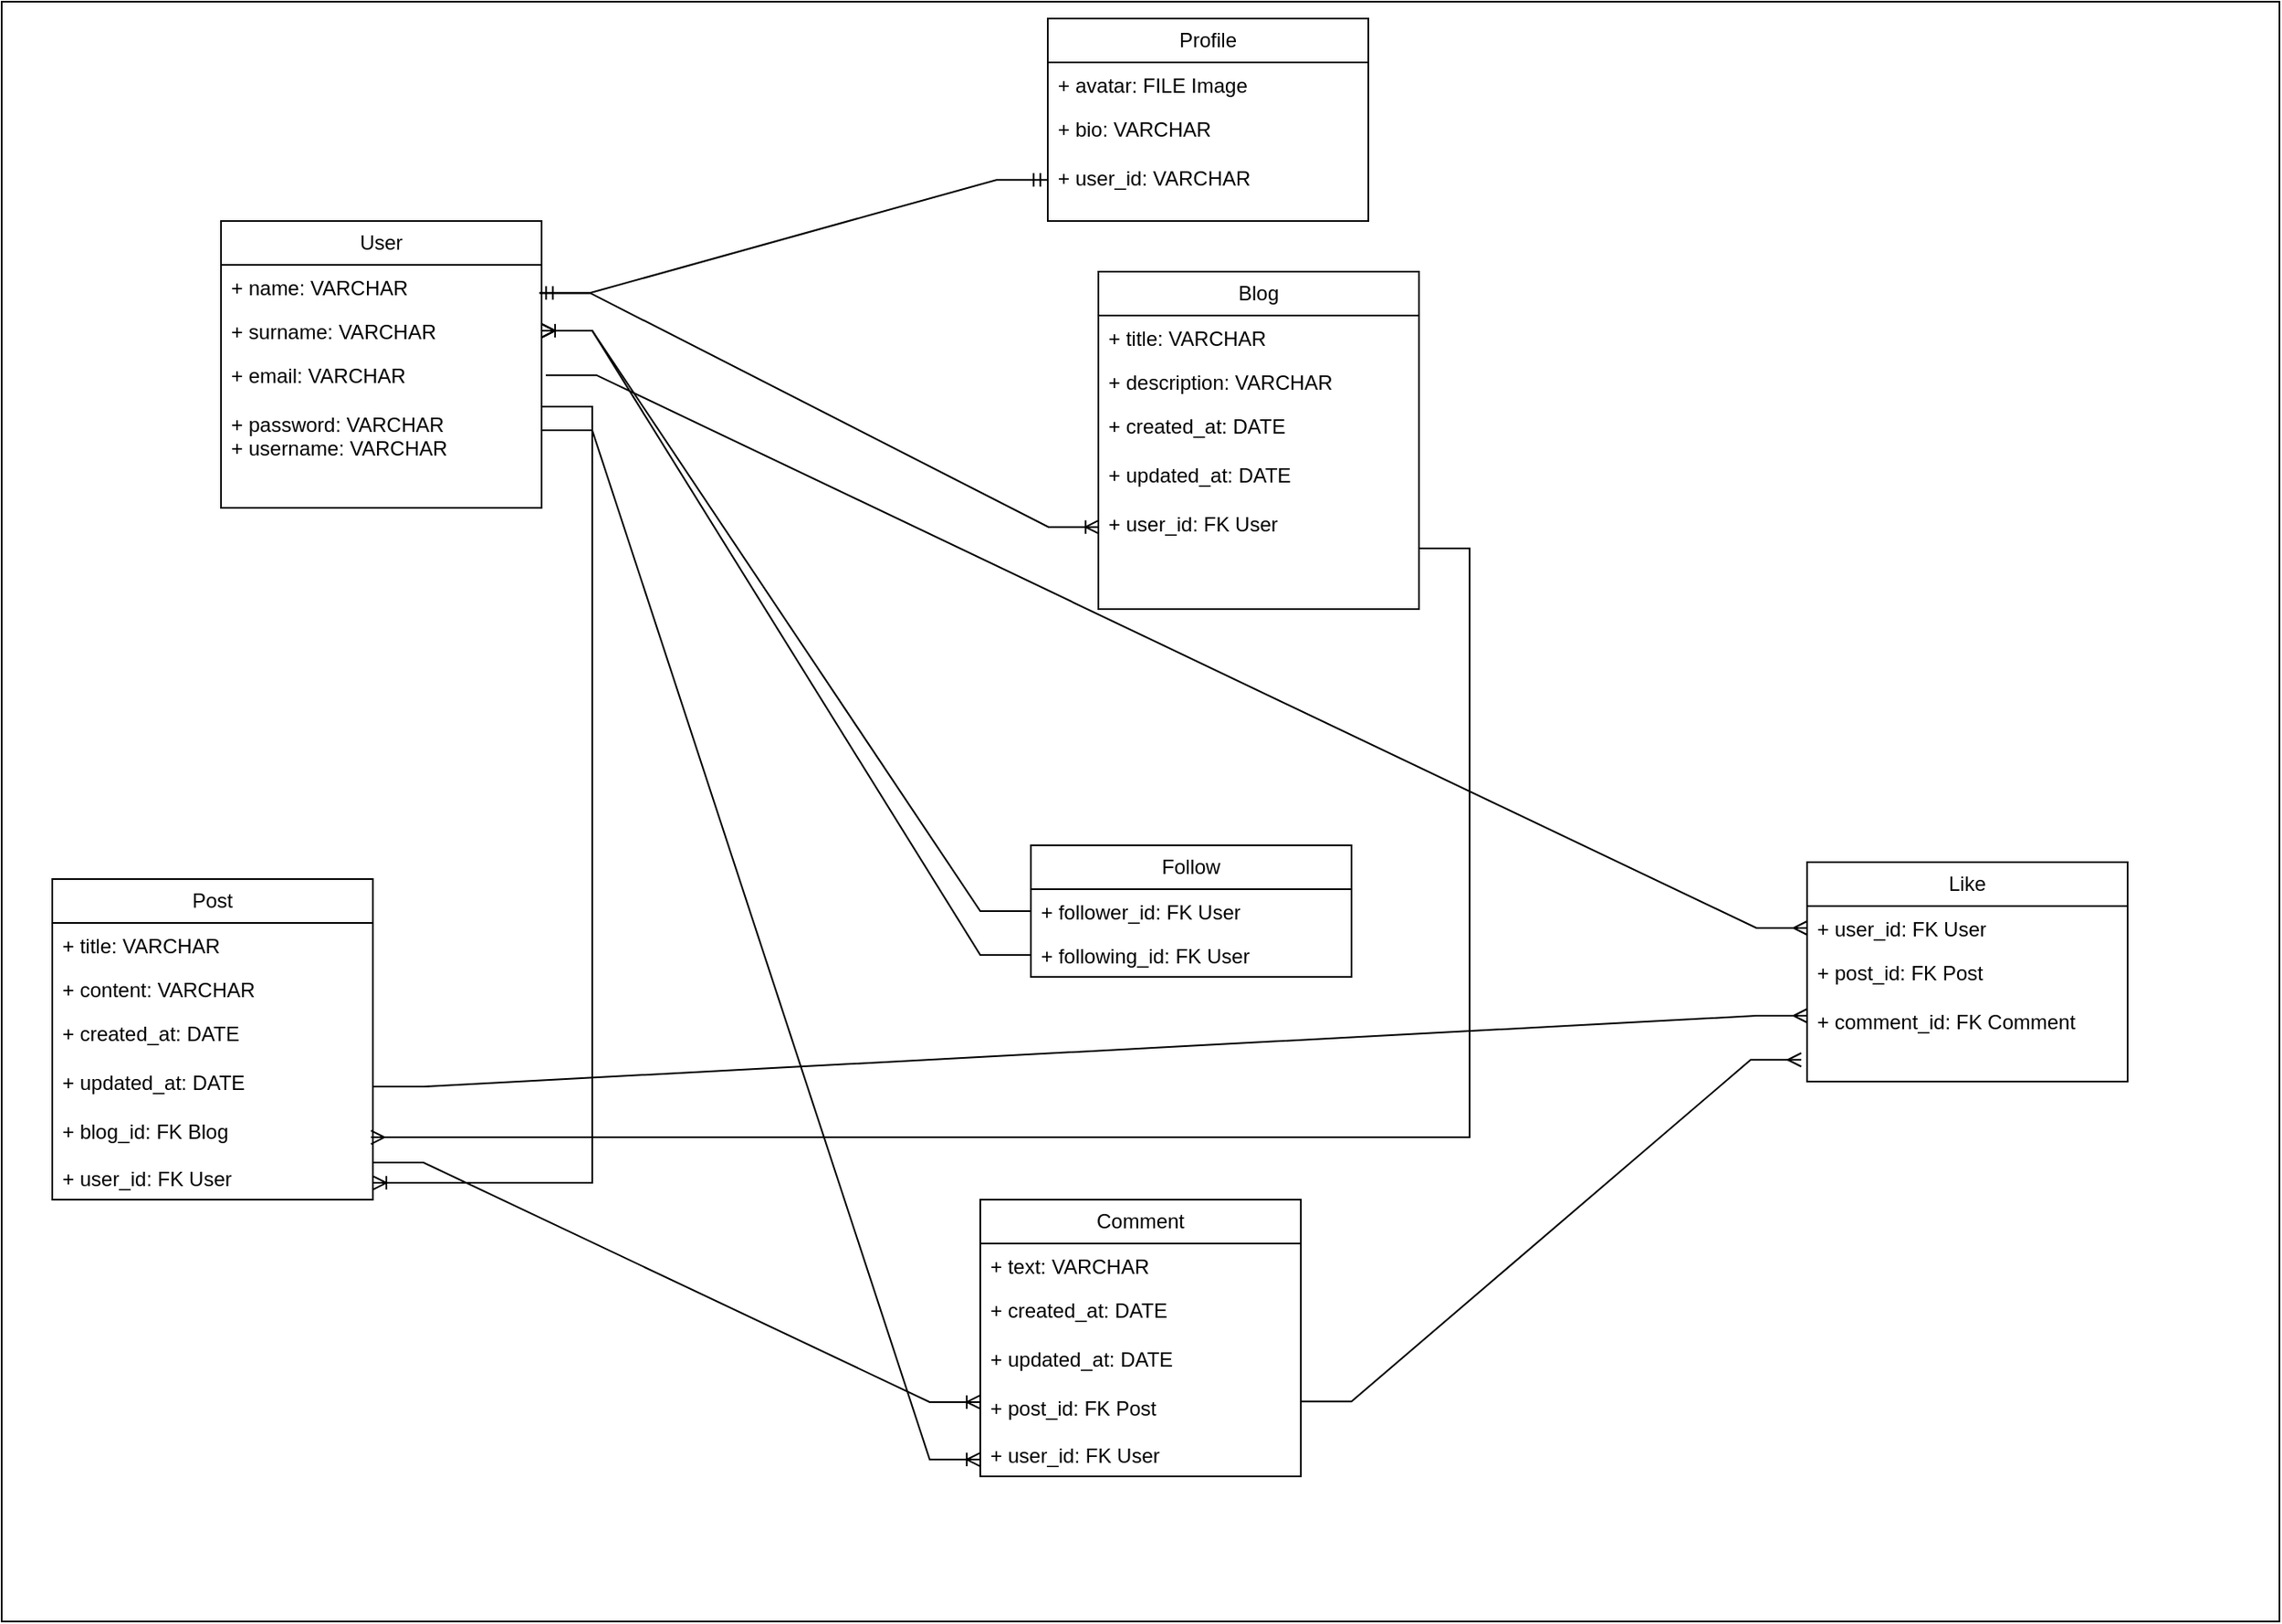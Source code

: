 <mxfile version="21.0.6" type="device"><diagram name="Page-1" id="BgEcfyIWZjNCAuoMSbur"><mxGraphModel dx="1687" dy="1068" grid="1" gridSize="10" guides="1" tooltips="1" connect="1" arrows="1" fold="1" page="1" pageScale="1" pageWidth="3300" pageHeight="4681" math="0" shadow="0"><root><mxCell id="0"/><mxCell id="1" parent="0"/><mxCell id="2A_7N4VbwpAMeUw7-L1_-46" value="" style="rounded=0;whiteSpace=wrap;html=1;" vertex="1" parent="1"><mxGeometry x="100" y="20" width="1350" height="960" as="geometry"/></mxCell><mxCell id="2A_7N4VbwpAMeUw7-L1_-1" value="User" style="swimlane;fontStyle=0;childLayout=stackLayout;horizontal=1;startSize=26;fillColor=none;horizontalStack=0;resizeParent=1;resizeParentMax=0;resizeLast=0;collapsible=1;marginBottom=0;whiteSpace=wrap;html=1;" vertex="1" parent="1"><mxGeometry x="230" y="150" width="190" height="170" as="geometry"/></mxCell><mxCell id="2A_7N4VbwpAMeUw7-L1_-2" value="+ name: VARCHAR" style="text;strokeColor=none;fillColor=none;align=left;verticalAlign=top;spacingLeft=4;spacingRight=4;overflow=hidden;rotatable=0;points=[[0,0.5],[1,0.5]];portConstraint=eastwest;whiteSpace=wrap;html=1;" vertex="1" parent="2A_7N4VbwpAMeUw7-L1_-1"><mxGeometry y="26" width="190" height="26" as="geometry"/></mxCell><mxCell id="2A_7N4VbwpAMeUw7-L1_-3" value="+ surname: VARCHAR" style="text;strokeColor=none;fillColor=none;align=left;verticalAlign=top;spacingLeft=4;spacingRight=4;overflow=hidden;rotatable=0;points=[[0,0.5],[1,0.5]];portConstraint=eastwest;whiteSpace=wrap;html=1;" vertex="1" parent="2A_7N4VbwpAMeUw7-L1_-1"><mxGeometry y="52" width="190" height="26" as="geometry"/></mxCell><mxCell id="2A_7N4VbwpAMeUw7-L1_-4" value="+ email: VARCHAR&lt;br&gt;&lt;br&gt;+ password: VARCHAR&lt;br&gt;+ username: VARCHAR" style="text;strokeColor=none;fillColor=none;align=left;verticalAlign=top;spacingLeft=4;spacingRight=4;overflow=hidden;rotatable=0;points=[[0,0.5],[1,0.5]];portConstraint=eastwest;whiteSpace=wrap;html=1;" vertex="1" parent="2A_7N4VbwpAMeUw7-L1_-1"><mxGeometry y="78" width="190" height="92" as="geometry"/></mxCell><mxCell id="2A_7N4VbwpAMeUw7-L1_-5" value="Blog" style="swimlane;fontStyle=0;childLayout=stackLayout;horizontal=1;startSize=26;fillColor=none;horizontalStack=0;resizeParent=1;resizeParentMax=0;resizeLast=0;collapsible=1;marginBottom=0;whiteSpace=wrap;html=1;" vertex="1" parent="1"><mxGeometry x="750" y="180" width="190" height="200" as="geometry"/></mxCell><mxCell id="2A_7N4VbwpAMeUw7-L1_-6" value="+ title: VARCHAR" style="text;strokeColor=none;fillColor=none;align=left;verticalAlign=top;spacingLeft=4;spacingRight=4;overflow=hidden;rotatable=0;points=[[0,0.5],[1,0.5]];portConstraint=eastwest;whiteSpace=wrap;html=1;" vertex="1" parent="2A_7N4VbwpAMeUw7-L1_-5"><mxGeometry y="26" width="190" height="26" as="geometry"/></mxCell><mxCell id="2A_7N4VbwpAMeUw7-L1_-7" value="+ description: VARCHAR" style="text;strokeColor=none;fillColor=none;align=left;verticalAlign=top;spacingLeft=4;spacingRight=4;overflow=hidden;rotatable=0;points=[[0,0.5],[1,0.5]];portConstraint=eastwest;whiteSpace=wrap;html=1;" vertex="1" parent="2A_7N4VbwpAMeUw7-L1_-5"><mxGeometry y="52" width="190" height="26" as="geometry"/></mxCell><mxCell id="2A_7N4VbwpAMeUw7-L1_-8" value="+ created_at: DATE&lt;br&gt;&lt;br&gt;+ updated_at: DATE&lt;br&gt;&lt;br&gt;+ user_id: FK User" style="text;strokeColor=none;fillColor=none;align=left;verticalAlign=top;spacingLeft=4;spacingRight=4;overflow=hidden;rotatable=0;points=[[0,0.5],[1,0.5]];portConstraint=eastwest;whiteSpace=wrap;html=1;" vertex="1" parent="2A_7N4VbwpAMeUw7-L1_-5"><mxGeometry y="78" width="190" height="122" as="geometry"/></mxCell><mxCell id="2A_7N4VbwpAMeUw7-L1_-9" value="" style="edgeStyle=entityRelationEdgeStyle;fontSize=12;html=1;endArrow=ERoneToMany;rounded=0;exitX=0.994;exitY=0.643;exitDx=0;exitDy=0;exitPerimeter=0;entryX=0.002;entryY=0.601;entryDx=0;entryDy=0;entryPerimeter=0;" edge="1" parent="1" source="2A_7N4VbwpAMeUw7-L1_-2" target="2A_7N4VbwpAMeUw7-L1_-8"><mxGeometry width="100" height="100" relative="1" as="geometry"><mxPoint x="640" y="380" as="sourcePoint"/><mxPoint x="740" y="280" as="targetPoint"/></mxGeometry></mxCell><mxCell id="2A_7N4VbwpAMeUw7-L1_-10" value="Profile" style="swimlane;fontStyle=0;childLayout=stackLayout;horizontal=1;startSize=26;fillColor=none;horizontalStack=0;resizeParent=1;resizeParentMax=0;resizeLast=0;collapsible=1;marginBottom=0;whiteSpace=wrap;html=1;" vertex="1" parent="1"><mxGeometry x="720" y="30" width="190" height="120" as="geometry"/></mxCell><mxCell id="2A_7N4VbwpAMeUw7-L1_-11" value="+ avatar: FILE Image" style="text;strokeColor=none;fillColor=none;align=left;verticalAlign=top;spacingLeft=4;spacingRight=4;overflow=hidden;rotatable=0;points=[[0,0.5],[1,0.5]];portConstraint=eastwest;whiteSpace=wrap;html=1;" vertex="1" parent="2A_7N4VbwpAMeUw7-L1_-10"><mxGeometry y="26" width="190" height="26" as="geometry"/></mxCell><mxCell id="2A_7N4VbwpAMeUw7-L1_-12" value="+ bio: VARCHAR&lt;br&gt;&lt;br&gt;+ user_id: VARCHAR" style="text;strokeColor=none;fillColor=none;align=left;verticalAlign=top;spacingLeft=4;spacingRight=4;overflow=hidden;rotatable=0;points=[[0,0.5],[1,0.5]];portConstraint=eastwest;whiteSpace=wrap;html=1;" vertex="1" parent="2A_7N4VbwpAMeUw7-L1_-10"><mxGeometry y="52" width="190" height="68" as="geometry"/></mxCell><mxCell id="2A_7N4VbwpAMeUw7-L1_-14" value="" style="edgeStyle=entityRelationEdgeStyle;fontSize=12;html=1;endArrow=ERmandOne;startArrow=ERmandOne;rounded=0;entryX=-0.002;entryY=0.641;entryDx=0;entryDy=0;entryPerimeter=0;exitX=0.993;exitY=0.641;exitDx=0;exitDy=0;exitPerimeter=0;" edge="1" parent="1" source="2A_7N4VbwpAMeUw7-L1_-2" target="2A_7N4VbwpAMeUw7-L1_-12"><mxGeometry width="100" height="100" relative="1" as="geometry"><mxPoint x="550" y="250" as="sourcePoint"/><mxPoint x="730" y="190" as="targetPoint"/></mxGeometry></mxCell><mxCell id="2A_7N4VbwpAMeUw7-L1_-15" value="Follow" style="swimlane;fontStyle=0;childLayout=stackLayout;horizontal=1;startSize=26;fillColor=none;horizontalStack=0;resizeParent=1;resizeParentMax=0;resizeLast=0;collapsible=1;marginBottom=0;whiteSpace=wrap;html=1;" vertex="1" parent="1"><mxGeometry x="710" y="520" width="190" height="78" as="geometry"/></mxCell><mxCell id="2A_7N4VbwpAMeUw7-L1_-16" value="+ follower_id: FK User" style="text;strokeColor=none;fillColor=none;align=left;verticalAlign=top;spacingLeft=4;spacingRight=4;overflow=hidden;rotatable=0;points=[[0,0.5],[1,0.5]];portConstraint=eastwest;whiteSpace=wrap;html=1;" vertex="1" parent="2A_7N4VbwpAMeUw7-L1_-15"><mxGeometry y="26" width="190" height="26" as="geometry"/></mxCell><mxCell id="2A_7N4VbwpAMeUw7-L1_-17" value="+ following_id: FK User" style="text;strokeColor=none;fillColor=none;align=left;verticalAlign=top;spacingLeft=4;spacingRight=4;overflow=hidden;rotatable=0;points=[[0,0.5],[1,0.5]];portConstraint=eastwest;whiteSpace=wrap;html=1;" vertex="1" parent="2A_7N4VbwpAMeUw7-L1_-15"><mxGeometry y="52" width="190" height="26" as="geometry"/></mxCell><mxCell id="2A_7N4VbwpAMeUw7-L1_-20" value="" style="edgeStyle=entityRelationEdgeStyle;fontSize=12;html=1;endArrow=ERoneToMany;rounded=0;exitX=0;exitY=0.5;exitDx=0;exitDy=0;entryX=1;entryY=0.5;entryDx=0;entryDy=0;" edge="1" parent="1" source="2A_7N4VbwpAMeUw7-L1_-16" target="2A_7N4VbwpAMeUw7-L1_-3"><mxGeometry width="100" height="100" relative="1" as="geometry"><mxPoint x="610" y="600" as="sourcePoint"/><mxPoint x="610" y="450" as="targetPoint"/></mxGeometry></mxCell><mxCell id="2A_7N4VbwpAMeUw7-L1_-21" value="" style="edgeStyle=entityRelationEdgeStyle;fontSize=12;html=1;endArrow=ERoneToMany;rounded=0;exitX=0;exitY=0.5;exitDx=0;exitDy=0;entryX=1;entryY=0.5;entryDx=0;entryDy=0;" edge="1" parent="1" source="2A_7N4VbwpAMeUw7-L1_-17" target="2A_7N4VbwpAMeUw7-L1_-3"><mxGeometry width="100" height="100" relative="1" as="geometry"><mxPoint x="610" y="680" as="sourcePoint"/><mxPoint x="710" y="580" as="targetPoint"/></mxGeometry></mxCell><mxCell id="2A_7N4VbwpAMeUw7-L1_-22" value="Post" style="swimlane;fontStyle=0;childLayout=stackLayout;horizontal=1;startSize=26;fillColor=none;horizontalStack=0;resizeParent=1;resizeParentMax=0;resizeLast=0;collapsible=1;marginBottom=0;whiteSpace=wrap;html=1;" vertex="1" parent="1"><mxGeometry x="130" y="540" width="190" height="190" as="geometry"/></mxCell><mxCell id="2A_7N4VbwpAMeUw7-L1_-23" value="+ title: VARCHAR" style="text;strokeColor=none;fillColor=none;align=left;verticalAlign=top;spacingLeft=4;spacingRight=4;overflow=hidden;rotatable=0;points=[[0,0.5],[1,0.5]];portConstraint=eastwest;whiteSpace=wrap;html=1;" vertex="1" parent="2A_7N4VbwpAMeUw7-L1_-22"><mxGeometry y="26" width="190" height="26" as="geometry"/></mxCell><mxCell id="2A_7N4VbwpAMeUw7-L1_-24" value="+ content: VARCHAR" style="text;strokeColor=none;fillColor=none;align=left;verticalAlign=top;spacingLeft=4;spacingRight=4;overflow=hidden;rotatable=0;points=[[0,0.5],[1,0.5]];portConstraint=eastwest;whiteSpace=wrap;html=1;" vertex="1" parent="2A_7N4VbwpAMeUw7-L1_-22"><mxGeometry y="52" width="190" height="26" as="geometry"/></mxCell><mxCell id="2A_7N4VbwpAMeUw7-L1_-25" value="+ created_at: DATE&lt;br&gt;&lt;br&gt;+ updated_at: DATE&lt;br&gt;&lt;br&gt;+ blog_id: FK Blog&lt;br&gt;&lt;br&gt;+ user_id: FK User" style="text;strokeColor=none;fillColor=none;align=left;verticalAlign=top;spacingLeft=4;spacingRight=4;overflow=hidden;rotatable=0;points=[[0,0.5],[1,0.5]];portConstraint=eastwest;whiteSpace=wrap;html=1;" vertex="1" parent="2A_7N4VbwpAMeUw7-L1_-22"><mxGeometry y="78" width="190" height="112" as="geometry"/></mxCell><mxCell id="2A_7N4VbwpAMeUw7-L1_-27" value="" style="edgeStyle=entityRelationEdgeStyle;fontSize=12;html=1;endArrow=ERoneToMany;rounded=0;entryX=1;entryY=0.911;entryDx=0;entryDy=0;entryPerimeter=0;" edge="1" parent="1" target="2A_7N4VbwpAMeUw7-L1_-25"><mxGeometry width="100" height="100" relative="1" as="geometry"><mxPoint x="420" y="260" as="sourcePoint"/><mxPoint x="600" y="810" as="targetPoint"/></mxGeometry></mxCell><mxCell id="2A_7N4VbwpAMeUw7-L1_-28" value="" style="edgeStyle=entityRelationEdgeStyle;fontSize=12;html=1;endArrow=ERmany;rounded=0;entryX=0.994;entryY=0.67;entryDx=0;entryDy=0;entryPerimeter=0;" edge="1" parent="1" target="2A_7N4VbwpAMeUw7-L1_-25"><mxGeometry width="100" height="100" relative="1" as="geometry"><mxPoint x="940" y="344" as="sourcePoint"/><mxPoint x="770" y="540" as="targetPoint"/></mxGeometry></mxCell><mxCell id="2A_7N4VbwpAMeUw7-L1_-29" value="Comment" style="swimlane;fontStyle=0;childLayout=stackLayout;horizontal=1;startSize=26;fillColor=none;horizontalStack=0;resizeParent=1;resizeParentMax=0;resizeLast=0;collapsible=1;marginBottom=0;whiteSpace=wrap;html=1;" vertex="1" parent="1"><mxGeometry x="680" y="730" width="190" height="164" as="geometry"/></mxCell><mxCell id="2A_7N4VbwpAMeUw7-L1_-30" value="+ text: VARCHAR" style="text;strokeColor=none;fillColor=none;align=left;verticalAlign=top;spacingLeft=4;spacingRight=4;overflow=hidden;rotatable=0;points=[[0,0.5],[1,0.5]];portConstraint=eastwest;whiteSpace=wrap;html=1;" vertex="1" parent="2A_7N4VbwpAMeUw7-L1_-29"><mxGeometry y="26" width="190" height="26" as="geometry"/></mxCell><mxCell id="2A_7N4VbwpAMeUw7-L1_-32" value="+ created_at: DATE&lt;br&gt;&lt;br&gt;+ updated_at: DATE&lt;br&gt;&lt;br&gt;+ post_id: FK Post&lt;br&gt;&lt;br&gt;+ user_id: FK User" style="text;strokeColor=none;fillColor=none;align=left;verticalAlign=top;spacingLeft=4;spacingRight=4;overflow=hidden;rotatable=0;points=[[0,0.5],[1,0.5]];portConstraint=eastwest;whiteSpace=wrap;html=1;" vertex="1" parent="2A_7N4VbwpAMeUw7-L1_-29"><mxGeometry y="52" width="190" height="112" as="geometry"/></mxCell><mxCell id="2A_7N4VbwpAMeUw7-L1_-33" value="" style="edgeStyle=entityRelationEdgeStyle;fontSize=12;html=1;endArrow=ERoneToMany;rounded=0;entryX=0;entryY=0.607;entryDx=0;entryDy=0;entryPerimeter=0;" edge="1" parent="1" target="2A_7N4VbwpAMeUw7-L1_-32"><mxGeometry width="100" height="100" relative="1" as="geometry"><mxPoint x="320" y="708" as="sourcePoint"/><mxPoint x="660" y="750" as="targetPoint"/></mxGeometry></mxCell><mxCell id="2A_7N4VbwpAMeUw7-L1_-34" value="" style="edgeStyle=entityRelationEdgeStyle;fontSize=12;html=1;endArrow=ERoneToMany;rounded=0;exitX=1;exitY=0.5;exitDx=0;exitDy=0;entryX=0;entryY=0.911;entryDx=0;entryDy=0;entryPerimeter=0;" edge="1" parent="1" source="2A_7N4VbwpAMeUw7-L1_-4" target="2A_7N4VbwpAMeUw7-L1_-32"><mxGeometry width="100" height="100" relative="1" as="geometry"><mxPoint x="490" y="590" as="sourcePoint"/><mxPoint x="660" y="750" as="targetPoint"/></mxGeometry></mxCell><mxCell id="2A_7N4VbwpAMeUw7-L1_-35" value="Like" style="swimlane;fontStyle=0;childLayout=stackLayout;horizontal=1;startSize=26;fillColor=none;horizontalStack=0;resizeParent=1;resizeParentMax=0;resizeLast=0;collapsible=1;marginBottom=0;whiteSpace=wrap;html=1;" vertex="1" parent="1"><mxGeometry x="1170" y="530" width="190" height="130" as="geometry"/></mxCell><mxCell id="2A_7N4VbwpAMeUw7-L1_-36" value="+ user_id: FK User" style="text;strokeColor=none;fillColor=none;align=left;verticalAlign=top;spacingLeft=4;spacingRight=4;overflow=hidden;rotatable=0;points=[[0,0.5],[1,0.5]];portConstraint=eastwest;whiteSpace=wrap;html=1;" vertex="1" parent="2A_7N4VbwpAMeUw7-L1_-35"><mxGeometry y="26" width="190" height="26" as="geometry"/></mxCell><mxCell id="2A_7N4VbwpAMeUw7-L1_-37" value="+ post_id: FK Post&lt;br&gt;&lt;br&gt;+ comment_id: FK Comment&lt;br&gt;&lt;br&gt;" style="text;strokeColor=none;fillColor=none;align=left;verticalAlign=top;spacingLeft=4;spacingRight=4;overflow=hidden;rotatable=0;points=[[0,0.5],[1,0.5]];portConstraint=eastwest;whiteSpace=wrap;html=1;" vertex="1" parent="2A_7N4VbwpAMeUw7-L1_-35"><mxGeometry y="52" width="190" height="78" as="geometry"/></mxCell><mxCell id="2A_7N4VbwpAMeUw7-L1_-42" value="" style="edgeStyle=entityRelationEdgeStyle;fontSize=12;html=1;endArrow=ERmany;rounded=0;exitX=1.013;exitY=0.145;exitDx=0;exitDy=0;exitPerimeter=0;entryX=0;entryY=0.5;entryDx=0;entryDy=0;" edge="1" parent="1" source="2A_7N4VbwpAMeUw7-L1_-4" target="2A_7N4VbwpAMeUw7-L1_-36"><mxGeometry width="100" height="100" relative="1" as="geometry"><mxPoint x="510" y="570" as="sourcePoint"/><mxPoint x="770" y="840" as="targetPoint"/></mxGeometry></mxCell><mxCell id="2A_7N4VbwpAMeUw7-L1_-43" value="" style="edgeStyle=entityRelationEdgeStyle;fontSize=12;html=1;endArrow=ERmany;rounded=0;exitX=1;exitY=0.402;exitDx=0;exitDy=0;exitPerimeter=0;entryX=0;entryY=0.5;entryDx=0;entryDy=0;" edge="1" parent="1" source="2A_7N4VbwpAMeUw7-L1_-25" target="2A_7N4VbwpAMeUw7-L1_-37"><mxGeometry width="100" height="100" relative="1" as="geometry"><mxPoint x="340" y="840" as="sourcePoint"/><mxPoint x="300" y="980" as="targetPoint"/></mxGeometry></mxCell><mxCell id="2A_7N4VbwpAMeUw7-L1_-45" value="" style="edgeStyle=entityRelationEdgeStyle;fontSize=12;html=1;endArrow=ERmany;rounded=0;entryX=-0.018;entryY=0.835;entryDx=0;entryDy=0;entryPerimeter=0;exitX=1;exitY=0.604;exitDx=0;exitDy=0;exitPerimeter=0;" edge="1" parent="1" source="2A_7N4VbwpAMeUw7-L1_-32" target="2A_7N4VbwpAMeUw7-L1_-37"><mxGeometry width="100" height="100" relative="1" as="geometry"><mxPoint x="670" y="890" as="sourcePoint"/><mxPoint x="770" y="790" as="targetPoint"/></mxGeometry></mxCell></root></mxGraphModel></diagram></mxfile>
